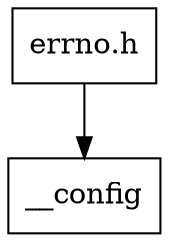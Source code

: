 digraph "dependencies" {
  header_1 [ shape="box", label="errno.h"];
  header_2 [ shape="box", label="__config"];
  header_1 -> header_2;
}